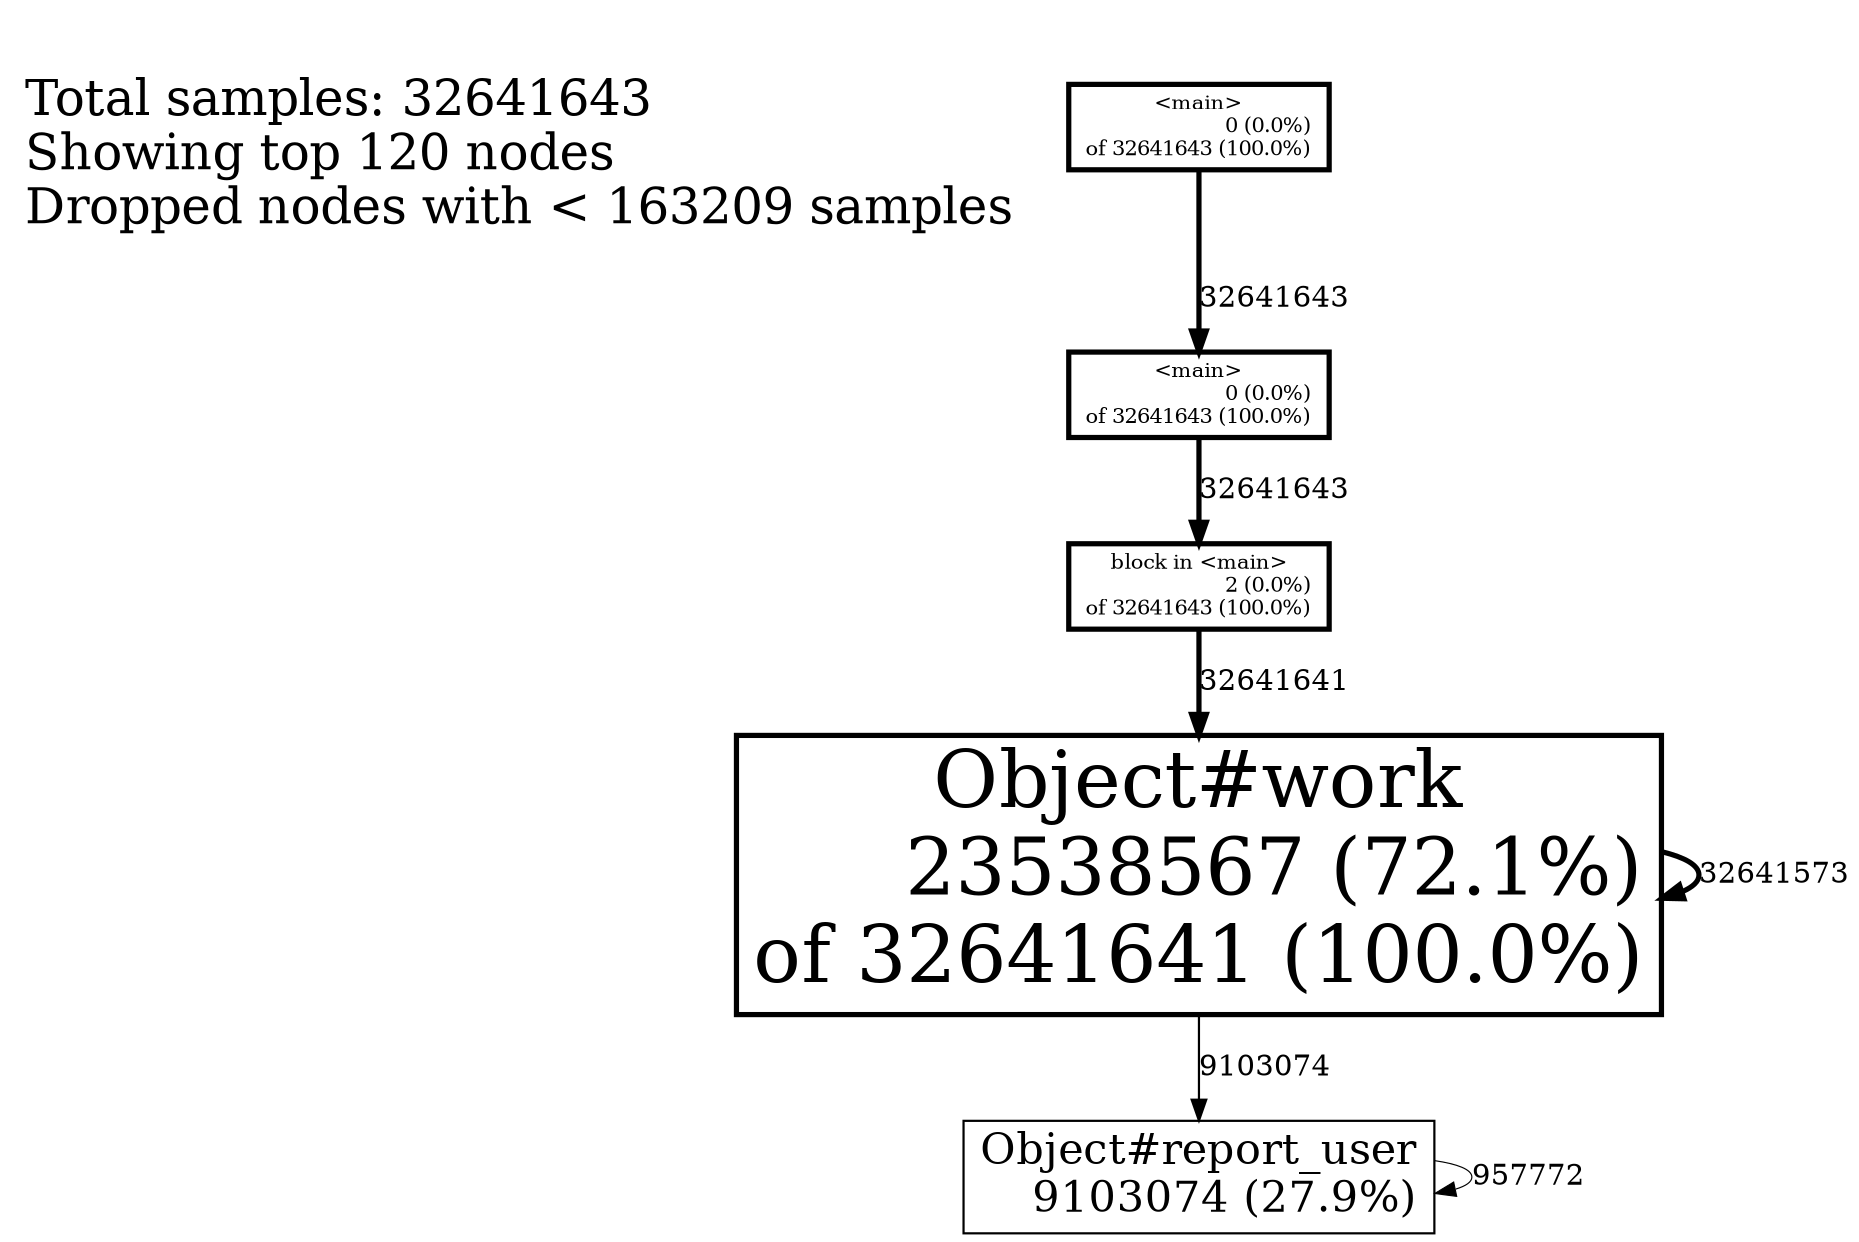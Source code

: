 digraph profile {
Legend [shape=box,fontsize=24,shape=plaintext,label="
Total samples: 32641643\lShowing top 120 nodes\lDropped nodes with < 163209 samples\l"];
  "47341686436060" [size=2.5] [fontsize=10.000002379074308] [penwidth="2.5"] [shape=box] [label="block in <main>\n2 (0.0%)\rof 32641643 (100.0%)\r"];
  "47341686436240" [size=2.5] [fontsize=10.0] [penwidth="2.5"] [shape=box] [label="<main>\n0 (0.0%)\rof 32641643 (100.0%)\r"];
  "47341684570620" [size=2.5] [fontsize=10.0] [penwidth="2.5"] [shape=box] [label="<main>\n0 (0.0%)\rof 32641643 (100.0%)\r"];
  "47341685191080" [size=2.4999998774571486] [fontsize=38.0] [penwidth="2.4999998774571486"] [shape=box] [label="Object#work\n23538567 (72.1%)\rof 32641641 (100.0%)\r"];
  "47341685191320" [size=1.0577583211727424] [fontsize=20.82844473922308] [penwidth="1.0577583211727424"] [shape=box] [label="Object#report_user\n9103074 (27.9%)\r"];
  "47341686436060" -> "47341685191080" [label="32641641"] [weight="32641641"] [penwidth="2.4999998774571486"];
  "47341686436240" -> "47341686436060" [label="32641643"] [weight="32641643"] [penwidth="2.5"];
  "47341684570620" -> "47341686436240" [label="32641643"] [weight="32641643"] [penwidth="2.5"];
  "47341685191080" -> "47341685191080" [label="32641573"] [weight="32641573"] [penwidth="2.499995711000209"];
  "47341685191080" -> "47341685191320" [label="9103074"] [weight="9103074"] [penwidth="1.0577583211727424"];
  "47341685191320" -> "47341685191320" [label="957772"] [weight="957772"] [penwidth="0.5586840558240282"];
}
